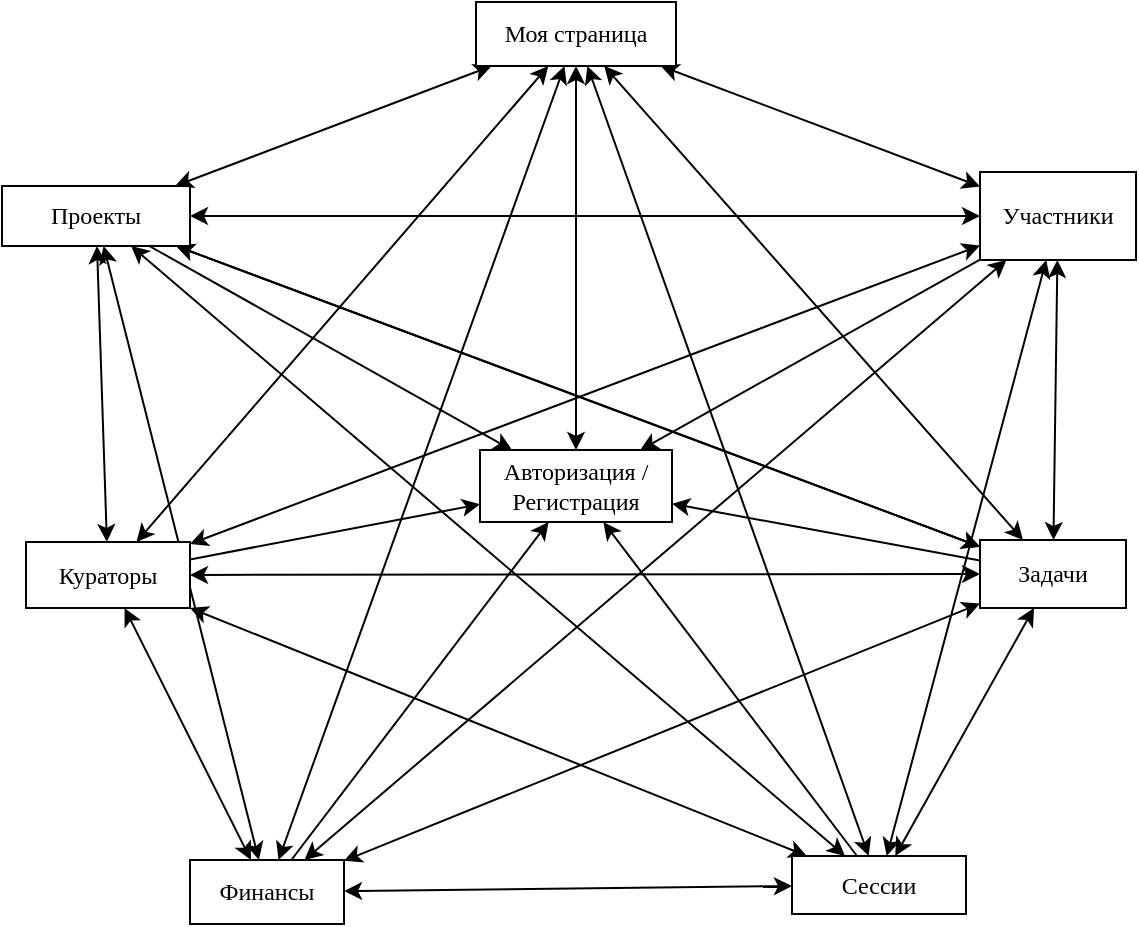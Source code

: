 <mxfile version="24.4.4" type="github">
  <diagram id="C5RBs43oDa-KdzZeNtuy" name="Page-1">
    <mxGraphModel dx="1767" dy="792" grid="0" gridSize="10" guides="1" tooltips="1" connect="1" arrows="1" fold="1" page="1" pageScale="1" pageWidth="827" pageHeight="1169" math="0" shadow="0">
      <root>
        <mxCell id="WIyWlLk6GJQsqaUBKTNV-0" />
        <mxCell id="WIyWlLk6GJQsqaUBKTNV-1" parent="WIyWlLk6GJQsqaUBKTNV-0" />
        <mxCell id="wQDco6__D_TFU9nbkvwq-14" style="rounded=0;orthogonalLoop=1;jettySize=auto;html=1;strokeWidth=1;startArrow=classic;startFill=1;fontFamily=Liberation Serif;" edge="1" parent="WIyWlLk6GJQsqaUBKTNV-1" source="wQDco6__D_TFU9nbkvwq-0" target="wQDco6__D_TFU9nbkvwq-1">
          <mxGeometry relative="1" as="geometry" />
        </mxCell>
        <mxCell id="wQDco6__D_TFU9nbkvwq-0" value="Авторизация / Регистрация" style="rounded=0;whiteSpace=wrap;html=1;fontFamily=Liberation Serif;" vertex="1" parent="WIyWlLk6GJQsqaUBKTNV-1">
          <mxGeometry x="366" y="405" width="96" height="36" as="geometry" />
        </mxCell>
        <mxCell id="wQDco6__D_TFU9nbkvwq-8" style="rounded=0;orthogonalLoop=1;jettySize=auto;html=1;strokeWidth=1;startArrow=classic;startFill=1;fontFamily=Liberation Serif;" edge="1" parent="WIyWlLk6GJQsqaUBKTNV-1" source="wQDco6__D_TFU9nbkvwq-1" target="wQDco6__D_TFU9nbkvwq-2">
          <mxGeometry relative="1" as="geometry" />
        </mxCell>
        <mxCell id="wQDco6__D_TFU9nbkvwq-9" style="rounded=0;orthogonalLoop=1;jettySize=auto;html=1;strokeWidth=1;startArrow=classic;startFill=1;fontFamily=Liberation Serif;" edge="1" parent="WIyWlLk6GJQsqaUBKTNV-1" source="wQDco6__D_TFU9nbkvwq-1" target="wQDco6__D_TFU9nbkvwq-7">
          <mxGeometry relative="1" as="geometry" />
        </mxCell>
        <mxCell id="wQDco6__D_TFU9nbkvwq-10" style="rounded=0;orthogonalLoop=1;jettySize=auto;html=1;strokeWidth=1;startArrow=classic;startFill=1;fontFamily=Liberation Serif;" edge="1" parent="WIyWlLk6GJQsqaUBKTNV-1" source="wQDco6__D_TFU9nbkvwq-1" target="wQDco6__D_TFU9nbkvwq-3">
          <mxGeometry relative="1" as="geometry" />
        </mxCell>
        <mxCell id="wQDco6__D_TFU9nbkvwq-11" style="rounded=0;orthogonalLoop=1;jettySize=auto;html=1;strokeWidth=1;startArrow=classic;startFill=1;fontFamily=Liberation Serif;" edge="1" parent="WIyWlLk6GJQsqaUBKTNV-1" source="wQDco6__D_TFU9nbkvwq-1" target="wQDco6__D_TFU9nbkvwq-4">
          <mxGeometry relative="1" as="geometry" />
        </mxCell>
        <mxCell id="wQDco6__D_TFU9nbkvwq-12" style="rounded=0;orthogonalLoop=1;jettySize=auto;html=1;strokeWidth=1;startArrow=classic;startFill=1;fontFamily=Liberation Serif;" edge="1" parent="WIyWlLk6GJQsqaUBKTNV-1" source="wQDco6__D_TFU9nbkvwq-1" target="wQDco6__D_TFU9nbkvwq-6">
          <mxGeometry relative="1" as="geometry" />
        </mxCell>
        <mxCell id="wQDco6__D_TFU9nbkvwq-13" style="rounded=0;orthogonalLoop=1;jettySize=auto;html=1;strokeWidth=1;startArrow=classic;startFill=1;fontFamily=Liberation Serif;" edge="1" parent="WIyWlLk6GJQsqaUBKTNV-1" source="wQDco6__D_TFU9nbkvwq-1" target="wQDco6__D_TFU9nbkvwq-5">
          <mxGeometry relative="1" as="geometry" />
        </mxCell>
        <mxCell id="wQDco6__D_TFU9nbkvwq-1" value="Моя страница" style="rounded=0;whiteSpace=wrap;html=1;fontFamily=Liberation Serif;" vertex="1" parent="WIyWlLk6GJQsqaUBKTNV-1">
          <mxGeometry x="364" y="181" width="100" height="32" as="geometry" />
        </mxCell>
        <mxCell id="wQDco6__D_TFU9nbkvwq-15" style="rounded=0;orthogonalLoop=1;jettySize=auto;html=1;strokeWidth=1;startArrow=classic;startFill=1;fontFamily=Liberation Serif;" edge="1" parent="WIyWlLk6GJQsqaUBKTNV-1" source="wQDco6__D_TFU9nbkvwq-2" target="wQDco6__D_TFU9nbkvwq-7">
          <mxGeometry relative="1" as="geometry" />
        </mxCell>
        <mxCell id="wQDco6__D_TFU9nbkvwq-16" style="rounded=0;orthogonalLoop=1;jettySize=auto;html=1;strokeWidth=1;startArrow=classic;startFill=1;fontFamily=Liberation Serif;" edge="1" parent="WIyWlLk6GJQsqaUBKTNV-1" source="wQDco6__D_TFU9nbkvwq-2" target="wQDco6__D_TFU9nbkvwq-5">
          <mxGeometry relative="1" as="geometry" />
        </mxCell>
        <mxCell id="wQDco6__D_TFU9nbkvwq-17" style="rounded=0;orthogonalLoop=1;jettySize=auto;html=1;strokeWidth=1;startArrow=classic;startFill=1;fontFamily=Liberation Serif;" edge="1" parent="WIyWlLk6GJQsqaUBKTNV-1" source="wQDco6__D_TFU9nbkvwq-2" target="wQDco6__D_TFU9nbkvwq-6">
          <mxGeometry relative="1" as="geometry" />
        </mxCell>
        <mxCell id="wQDco6__D_TFU9nbkvwq-18" style="rounded=0;orthogonalLoop=1;jettySize=auto;html=1;strokeWidth=1;startArrow=classic;startFill=1;fontFamily=Liberation Serif;" edge="1" parent="WIyWlLk6GJQsqaUBKTNV-1" source="wQDco6__D_TFU9nbkvwq-2" target="wQDco6__D_TFU9nbkvwq-4">
          <mxGeometry relative="1" as="geometry" />
        </mxCell>
        <mxCell id="wQDco6__D_TFU9nbkvwq-19" style="rounded=0;orthogonalLoop=1;jettySize=auto;html=1;strokeWidth=1;startArrow=classic;startFill=1;fontFamily=Liberation Serif;" edge="1" parent="WIyWlLk6GJQsqaUBKTNV-1" source="wQDco6__D_TFU9nbkvwq-2" target="wQDco6__D_TFU9nbkvwq-3">
          <mxGeometry relative="1" as="geometry" />
        </mxCell>
        <mxCell id="wQDco6__D_TFU9nbkvwq-27" style="rounded=0;orthogonalLoop=1;jettySize=auto;html=1;strokeWidth=1;startArrow=classic;startFill=1;fontFamily=Liberation Serif;" edge="1" parent="WIyWlLk6GJQsqaUBKTNV-1" source="wQDco6__D_TFU9nbkvwq-2" target="wQDco6__D_TFU9nbkvwq-5">
          <mxGeometry relative="1" as="geometry" />
        </mxCell>
        <mxCell id="wQDco6__D_TFU9nbkvwq-38" style="rounded=0;orthogonalLoop=1;jettySize=auto;html=1;fontFamily=Liberation Serif;" edge="1" parent="WIyWlLk6GJQsqaUBKTNV-1" source="wQDco6__D_TFU9nbkvwq-2" target="wQDco6__D_TFU9nbkvwq-0">
          <mxGeometry relative="1" as="geometry" />
        </mxCell>
        <mxCell id="wQDco6__D_TFU9nbkvwq-2" value="Проекты" style="rounded=0;whiteSpace=wrap;html=1;fontFamily=Liberation Serif;" vertex="1" parent="WIyWlLk6GJQsqaUBKTNV-1">
          <mxGeometry x="127" y="273" width="94" height="30" as="geometry" />
        </mxCell>
        <mxCell id="wQDco6__D_TFU9nbkvwq-29" style="rounded=0;orthogonalLoop=1;jettySize=auto;html=1;strokeWidth=1;startArrow=classic;startFill=1;fontFamily=Liberation Serif;" edge="1" parent="WIyWlLk6GJQsqaUBKTNV-1" source="wQDco6__D_TFU9nbkvwq-3" target="wQDco6__D_TFU9nbkvwq-4">
          <mxGeometry relative="1" as="geometry" />
        </mxCell>
        <mxCell id="wQDco6__D_TFU9nbkvwq-37" style="rounded=0;orthogonalLoop=1;jettySize=auto;html=1;fontFamily=Liberation Serif;" edge="1" parent="WIyWlLk6GJQsqaUBKTNV-1" source="wQDco6__D_TFU9nbkvwq-3" target="wQDco6__D_TFU9nbkvwq-0">
          <mxGeometry relative="1" as="geometry" />
        </mxCell>
        <mxCell id="wQDco6__D_TFU9nbkvwq-3" value="Кураторы" style="rounded=0;whiteSpace=wrap;html=1;fontFamily=Liberation Serif;" vertex="1" parent="WIyWlLk6GJQsqaUBKTNV-1">
          <mxGeometry x="139" y="451" width="82" height="33" as="geometry" />
        </mxCell>
        <mxCell id="wQDco6__D_TFU9nbkvwq-28" style="rounded=0;orthogonalLoop=1;jettySize=auto;html=1;strokeWidth=1;startArrow=classic;startFill=1;fontFamily=Liberation Serif;" edge="1" parent="WIyWlLk6GJQsqaUBKTNV-1" source="wQDco6__D_TFU9nbkvwq-4" target="wQDco6__D_TFU9nbkvwq-6">
          <mxGeometry relative="1" as="geometry" />
        </mxCell>
        <mxCell id="wQDco6__D_TFU9nbkvwq-36" style="rounded=0;orthogonalLoop=1;jettySize=auto;html=1;fontFamily=Liberation Serif;" edge="1" parent="WIyWlLk6GJQsqaUBKTNV-1" source="wQDco6__D_TFU9nbkvwq-4" target="wQDco6__D_TFU9nbkvwq-0">
          <mxGeometry relative="1" as="geometry" />
        </mxCell>
        <mxCell id="wQDco6__D_TFU9nbkvwq-4" value="Финансы" style="rounded=0;whiteSpace=wrap;html=1;fontFamily=Liberation Serif;" vertex="1" parent="WIyWlLk6GJQsqaUBKTNV-1">
          <mxGeometry x="221" y="610" width="77" height="32" as="geometry" />
        </mxCell>
        <mxCell id="wQDco6__D_TFU9nbkvwq-24" style="rounded=0;orthogonalLoop=1;jettySize=auto;html=1;strokeWidth=1;startArrow=classic;startFill=1;fontFamily=Liberation Serif;" edge="1" parent="WIyWlLk6GJQsqaUBKTNV-1" source="wQDco6__D_TFU9nbkvwq-5" target="wQDco6__D_TFU9nbkvwq-6">
          <mxGeometry relative="1" as="geometry" />
        </mxCell>
        <mxCell id="wQDco6__D_TFU9nbkvwq-25" style="rounded=0;orthogonalLoop=1;jettySize=auto;html=1;strokeWidth=1;startArrow=classic;startFill=1;fontFamily=Liberation Serif;" edge="1" parent="WIyWlLk6GJQsqaUBKTNV-1" source="wQDco6__D_TFU9nbkvwq-5" target="wQDco6__D_TFU9nbkvwq-4">
          <mxGeometry relative="1" as="geometry" />
        </mxCell>
        <mxCell id="wQDco6__D_TFU9nbkvwq-26" style="rounded=0;orthogonalLoop=1;jettySize=auto;html=1;strokeWidth=1;startArrow=classic;startFill=1;fontFamily=Liberation Serif;" edge="1" parent="WIyWlLk6GJQsqaUBKTNV-1" source="wQDco6__D_TFU9nbkvwq-5" target="wQDco6__D_TFU9nbkvwq-3">
          <mxGeometry relative="1" as="geometry" />
        </mxCell>
        <mxCell id="wQDco6__D_TFU9nbkvwq-34" style="rounded=0;orthogonalLoop=1;jettySize=auto;html=1;fontFamily=Liberation Serif;" edge="1" parent="WIyWlLk6GJQsqaUBKTNV-1" source="wQDco6__D_TFU9nbkvwq-5" target="wQDco6__D_TFU9nbkvwq-0">
          <mxGeometry relative="1" as="geometry" />
        </mxCell>
        <mxCell id="wQDco6__D_TFU9nbkvwq-5" value="Задачи" style="rounded=0;whiteSpace=wrap;html=1;fontFamily=Liberation Serif;" vertex="1" parent="WIyWlLk6GJQsqaUBKTNV-1">
          <mxGeometry x="616" y="450" width="73" height="34" as="geometry" />
        </mxCell>
        <mxCell id="wQDco6__D_TFU9nbkvwq-30" style="rounded=0;orthogonalLoop=1;jettySize=auto;html=1;startArrow=classic;startFill=1;fontFamily=Liberation Serif;" edge="1" parent="WIyWlLk6GJQsqaUBKTNV-1" source="wQDco6__D_TFU9nbkvwq-6" target="wQDco6__D_TFU9nbkvwq-3">
          <mxGeometry relative="1" as="geometry" />
        </mxCell>
        <mxCell id="wQDco6__D_TFU9nbkvwq-35" style="rounded=0;orthogonalLoop=1;jettySize=auto;html=1;fontFamily=Liberation Serif;" edge="1" parent="WIyWlLk6GJQsqaUBKTNV-1" source="wQDco6__D_TFU9nbkvwq-6" target="wQDco6__D_TFU9nbkvwq-0">
          <mxGeometry relative="1" as="geometry" />
        </mxCell>
        <mxCell id="wQDco6__D_TFU9nbkvwq-6" value="Сессии" style="rounded=0;whiteSpace=wrap;html=1;fontFamily=Liberation Serif;" vertex="1" parent="WIyWlLk6GJQsqaUBKTNV-1">
          <mxGeometry x="522" y="608" width="87" height="29" as="geometry" />
        </mxCell>
        <mxCell id="wQDco6__D_TFU9nbkvwq-20" style="rounded=0;orthogonalLoop=1;jettySize=auto;html=1;strokeWidth=1;startArrow=classic;startFill=1;fontFamily=Liberation Serif;" edge="1" parent="WIyWlLk6GJQsqaUBKTNV-1" source="wQDco6__D_TFU9nbkvwq-7" target="wQDco6__D_TFU9nbkvwq-3">
          <mxGeometry relative="1" as="geometry" />
        </mxCell>
        <mxCell id="wQDco6__D_TFU9nbkvwq-21" style="rounded=0;orthogonalLoop=1;jettySize=auto;html=1;strokeWidth=1;startArrow=classic;startFill=1;fontFamily=Liberation Serif;" edge="1" parent="WIyWlLk6GJQsqaUBKTNV-1" source="wQDco6__D_TFU9nbkvwq-7" target="wQDco6__D_TFU9nbkvwq-4">
          <mxGeometry relative="1" as="geometry" />
        </mxCell>
        <mxCell id="wQDco6__D_TFU9nbkvwq-22" style="rounded=0;orthogonalLoop=1;jettySize=auto;html=1;strokeWidth=1;startArrow=classic;startFill=1;fontFamily=Liberation Serif;" edge="1" parent="WIyWlLk6GJQsqaUBKTNV-1" source="wQDco6__D_TFU9nbkvwq-7" target="wQDco6__D_TFU9nbkvwq-6">
          <mxGeometry relative="1" as="geometry" />
        </mxCell>
        <mxCell id="wQDco6__D_TFU9nbkvwq-23" style="rounded=0;orthogonalLoop=1;jettySize=auto;html=1;strokeWidth=1;startArrow=classic;startFill=1;fontFamily=Liberation Serif;" edge="1" parent="WIyWlLk6GJQsqaUBKTNV-1" source="wQDco6__D_TFU9nbkvwq-7" target="wQDco6__D_TFU9nbkvwq-5">
          <mxGeometry relative="1" as="geometry" />
        </mxCell>
        <mxCell id="wQDco6__D_TFU9nbkvwq-33" style="rounded=0;orthogonalLoop=1;jettySize=auto;html=1;fontFamily=Liberation Serif;" edge="1" parent="WIyWlLk6GJQsqaUBKTNV-1" source="wQDco6__D_TFU9nbkvwq-7" target="wQDco6__D_TFU9nbkvwq-0">
          <mxGeometry relative="1" as="geometry" />
        </mxCell>
        <mxCell id="wQDco6__D_TFU9nbkvwq-7" value="Участники" style="rounded=0;whiteSpace=wrap;html=1;fontFamily=Liberation Serif;" vertex="1" parent="WIyWlLk6GJQsqaUBKTNV-1">
          <mxGeometry x="616" y="266" width="78" height="44" as="geometry" />
        </mxCell>
      </root>
    </mxGraphModel>
  </diagram>
</mxfile>
